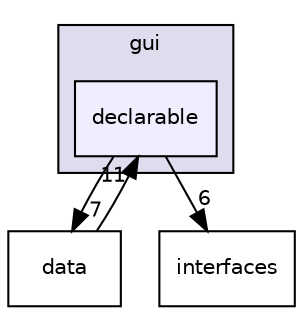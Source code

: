 digraph "Gui/app/include/dnai/models/gui/declarable" {
  compound=true
  node [ fontsize="10", fontname="Helvetica"];
  edge [ labelfontsize="10", labelfontname="Helvetica"];
  subgraph clusterdir_3b9e0cfe71605b6823f4a600e0b5e647 {
    graph [ bgcolor="#ddddee", pencolor="black", label="gui" fontname="Helvetica", fontsize="10", URL="dir_3b9e0cfe71605b6823f4a600e0b5e647.html"]
  dir_0168a76ea0e4b71e00e1b832e0ffc3f6 [shape=box, label="declarable", style="filled", fillcolor="#eeeeff", pencolor="black", URL="dir_0168a76ea0e4b71e00e1b832e0ffc3f6.html"];
  }
  dir_12fc8f6de81f2886dc7d6cf73d45b303 [shape=box label="data" URL="dir_12fc8f6de81f2886dc7d6cf73d45b303.html"];
  dir_fab32e8ecd62f5bef2d81ed4b3015dad [shape=box label="interfaces" URL="dir_fab32e8ecd62f5bef2d81ed4b3015dad.html"];
  dir_12fc8f6de81f2886dc7d6cf73d45b303->dir_0168a76ea0e4b71e00e1b832e0ffc3f6 [headlabel="11", labeldistance=1.5 headhref="dir_000017_000021.html"];
  dir_0168a76ea0e4b71e00e1b832e0ffc3f6->dir_12fc8f6de81f2886dc7d6cf73d45b303 [headlabel="7", labeldistance=1.5 headhref="dir_000021_000017.html"];
  dir_0168a76ea0e4b71e00e1b832e0ffc3f6->dir_fab32e8ecd62f5bef2d81ed4b3015dad [headlabel="6", labeldistance=1.5 headhref="dir_000021_000014.html"];
}
